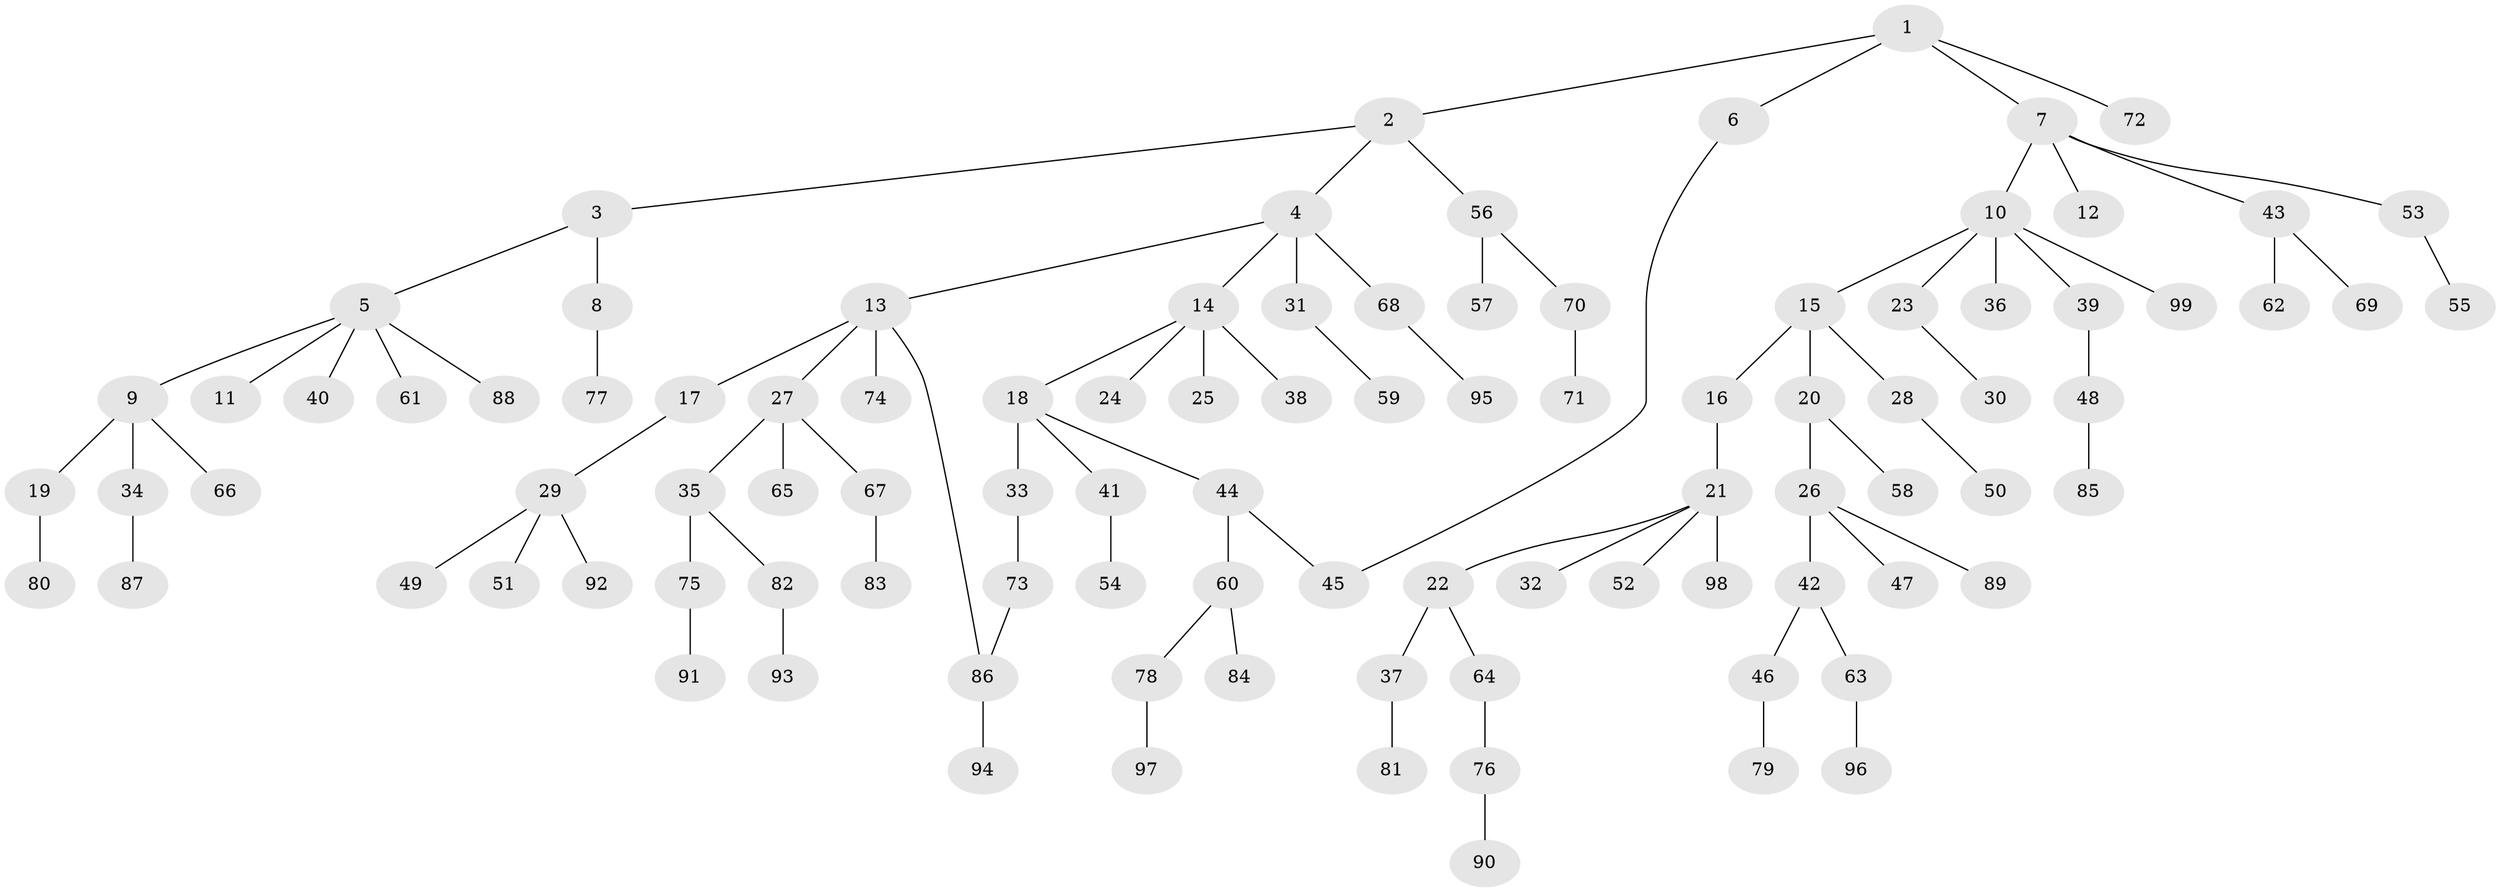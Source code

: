 // coarse degree distribution, {3: 0.15714285714285714, 4: 0.11428571428571428, 5: 0.04285714285714286, 2: 0.2, 1: 0.4857142857142857}
// Generated by graph-tools (version 1.1) at 2025/49/03/04/25 22:49:00]
// undirected, 99 vertices, 100 edges
graph export_dot {
  node [color=gray90,style=filled];
  1;
  2;
  3;
  4;
  5;
  6;
  7;
  8;
  9;
  10;
  11;
  12;
  13;
  14;
  15;
  16;
  17;
  18;
  19;
  20;
  21;
  22;
  23;
  24;
  25;
  26;
  27;
  28;
  29;
  30;
  31;
  32;
  33;
  34;
  35;
  36;
  37;
  38;
  39;
  40;
  41;
  42;
  43;
  44;
  45;
  46;
  47;
  48;
  49;
  50;
  51;
  52;
  53;
  54;
  55;
  56;
  57;
  58;
  59;
  60;
  61;
  62;
  63;
  64;
  65;
  66;
  67;
  68;
  69;
  70;
  71;
  72;
  73;
  74;
  75;
  76;
  77;
  78;
  79;
  80;
  81;
  82;
  83;
  84;
  85;
  86;
  87;
  88;
  89;
  90;
  91;
  92;
  93;
  94;
  95;
  96;
  97;
  98;
  99;
  1 -- 2;
  1 -- 6;
  1 -- 7;
  1 -- 72;
  2 -- 3;
  2 -- 4;
  2 -- 56;
  3 -- 5;
  3 -- 8;
  4 -- 13;
  4 -- 14;
  4 -- 31;
  4 -- 68;
  5 -- 9;
  5 -- 11;
  5 -- 40;
  5 -- 61;
  5 -- 88;
  6 -- 45;
  7 -- 10;
  7 -- 12;
  7 -- 43;
  7 -- 53;
  8 -- 77;
  9 -- 19;
  9 -- 34;
  9 -- 66;
  10 -- 15;
  10 -- 23;
  10 -- 36;
  10 -- 39;
  10 -- 99;
  13 -- 17;
  13 -- 27;
  13 -- 74;
  13 -- 86;
  14 -- 18;
  14 -- 24;
  14 -- 25;
  14 -- 38;
  15 -- 16;
  15 -- 20;
  15 -- 28;
  16 -- 21;
  17 -- 29;
  18 -- 33;
  18 -- 41;
  18 -- 44;
  19 -- 80;
  20 -- 26;
  20 -- 58;
  21 -- 22;
  21 -- 32;
  21 -- 52;
  21 -- 98;
  22 -- 37;
  22 -- 64;
  23 -- 30;
  26 -- 42;
  26 -- 47;
  26 -- 89;
  27 -- 35;
  27 -- 65;
  27 -- 67;
  28 -- 50;
  29 -- 49;
  29 -- 51;
  29 -- 92;
  31 -- 59;
  33 -- 73;
  34 -- 87;
  35 -- 75;
  35 -- 82;
  37 -- 81;
  39 -- 48;
  41 -- 54;
  42 -- 46;
  42 -- 63;
  43 -- 62;
  43 -- 69;
  44 -- 60;
  44 -- 45;
  46 -- 79;
  48 -- 85;
  53 -- 55;
  56 -- 57;
  56 -- 70;
  60 -- 78;
  60 -- 84;
  63 -- 96;
  64 -- 76;
  67 -- 83;
  68 -- 95;
  70 -- 71;
  73 -- 86;
  75 -- 91;
  76 -- 90;
  78 -- 97;
  82 -- 93;
  86 -- 94;
}

